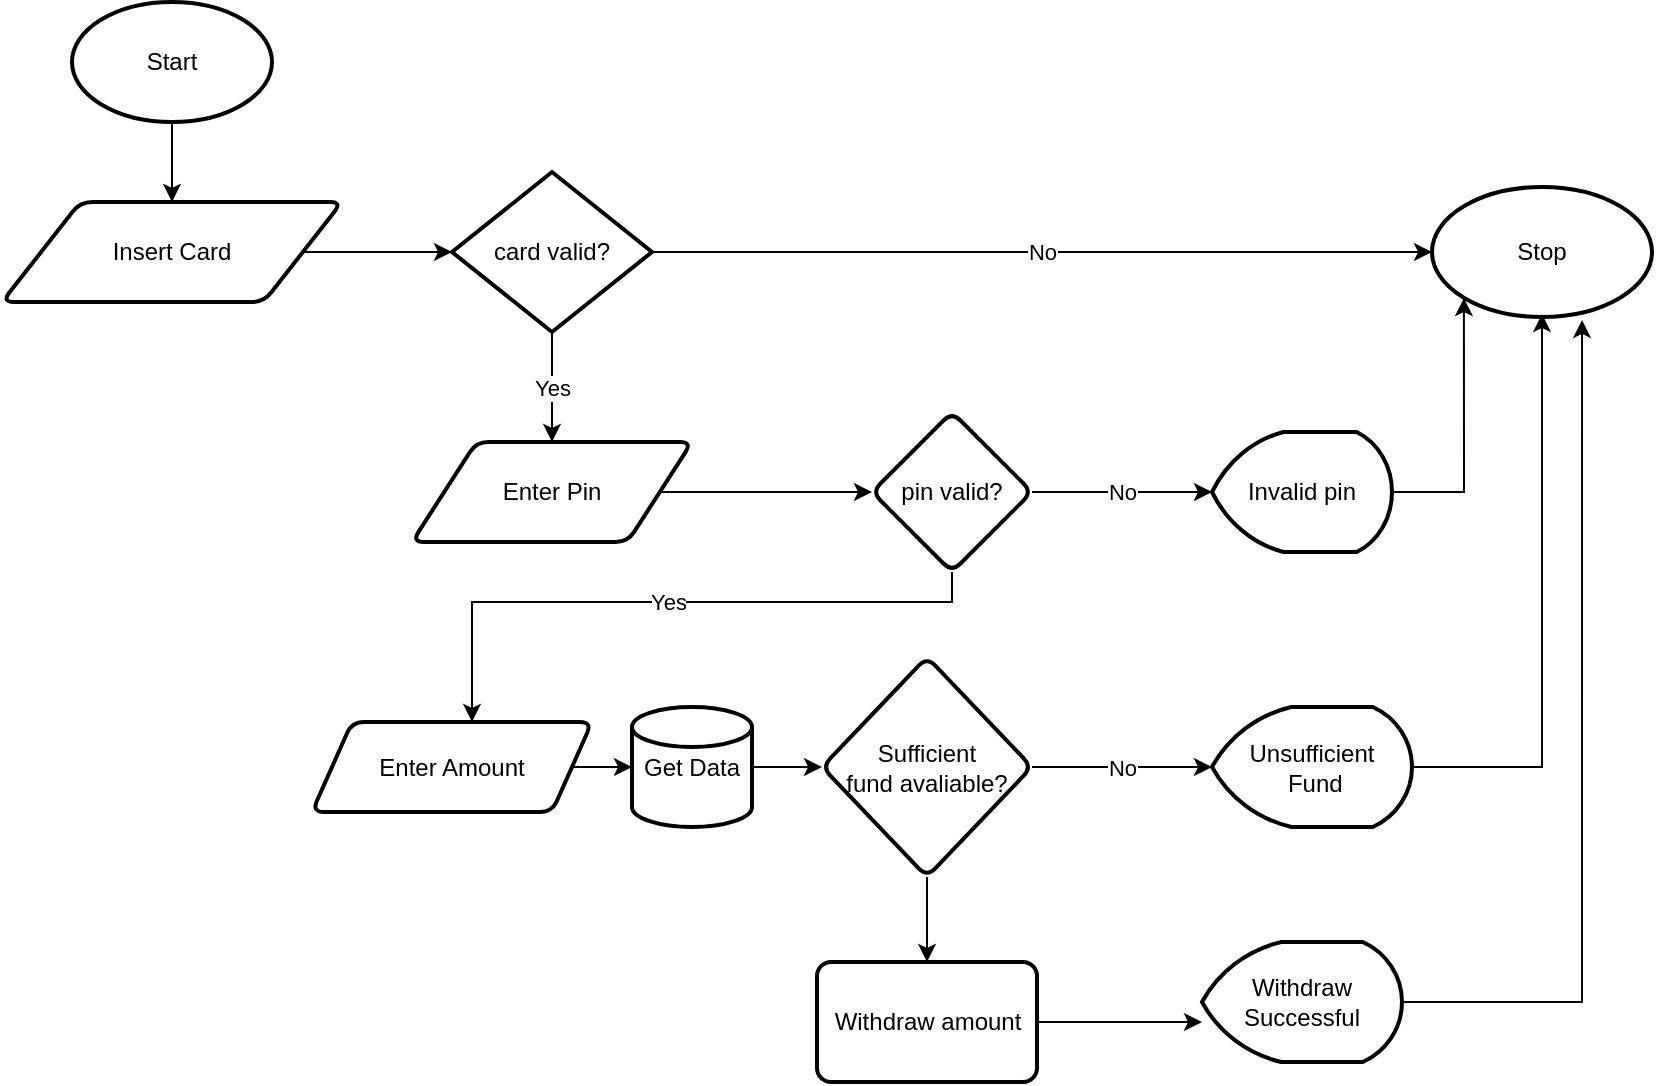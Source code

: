 <mxfile version="13.6.9" type="github">
  <diagram id="C5RBs43oDa-KdzZeNtuy" name="Page-1">
    <mxGraphModel dx="868" dy="460" grid="1" gridSize="10" guides="1" tooltips="1" connect="1" arrows="1" fold="1" page="1" pageScale="1" pageWidth="827" pageHeight="1169" math="0" shadow="0">
      <root>
        <mxCell id="WIyWlLk6GJQsqaUBKTNV-0" />
        <mxCell id="WIyWlLk6GJQsqaUBKTNV-1" parent="WIyWlLk6GJQsqaUBKTNV-0" />
        <mxCell id="HDI58LDTNux9zSKTDbZI-8" value="" style="edgeStyle=orthogonalEdgeStyle;rounded=0;orthogonalLoop=1;jettySize=auto;html=1;" edge="1" parent="WIyWlLk6GJQsqaUBKTNV-1" source="HDI58LDTNux9zSKTDbZI-0" target="HDI58LDTNux9zSKTDbZI-1">
          <mxGeometry relative="1" as="geometry" />
        </mxCell>
        <mxCell id="HDI58LDTNux9zSKTDbZI-0" value="Start" style="strokeWidth=2;html=1;shape=mxgraph.flowchart.start_1;whiteSpace=wrap;" vertex="1" parent="WIyWlLk6GJQsqaUBKTNV-1">
          <mxGeometry x="110" y="50" width="100" height="60" as="geometry" />
        </mxCell>
        <mxCell id="HDI58LDTNux9zSKTDbZI-3" value="" style="edgeStyle=orthogonalEdgeStyle;rounded=0;orthogonalLoop=1;jettySize=auto;html=1;" edge="1" parent="WIyWlLk6GJQsqaUBKTNV-1" source="HDI58LDTNux9zSKTDbZI-1" target="HDI58LDTNux9zSKTDbZI-2">
          <mxGeometry relative="1" as="geometry" />
        </mxCell>
        <mxCell id="HDI58LDTNux9zSKTDbZI-1" value="Insert Card" style="shape=parallelogram;html=1;strokeWidth=2;perimeter=parallelogramPerimeter;whiteSpace=wrap;rounded=1;arcSize=12;size=0.23;" vertex="1" parent="WIyWlLk6GJQsqaUBKTNV-1">
          <mxGeometry x="75" y="150" width="170" height="50" as="geometry" />
        </mxCell>
        <mxCell id="HDI58LDTNux9zSKTDbZI-7" value="No" style="edgeStyle=orthogonalEdgeStyle;rounded=0;orthogonalLoop=1;jettySize=auto;html=1;" edge="1" parent="WIyWlLk6GJQsqaUBKTNV-1" source="HDI58LDTNux9zSKTDbZI-2" target="HDI58LDTNux9zSKTDbZI-6">
          <mxGeometry relative="1" as="geometry" />
        </mxCell>
        <mxCell id="HDI58LDTNux9zSKTDbZI-12" value="Yes" style="edgeStyle=orthogonalEdgeStyle;rounded=0;orthogonalLoop=1;jettySize=auto;html=1;" edge="1" parent="WIyWlLk6GJQsqaUBKTNV-1" source="HDI58LDTNux9zSKTDbZI-2" target="HDI58LDTNux9zSKTDbZI-11">
          <mxGeometry relative="1" as="geometry" />
        </mxCell>
        <mxCell id="HDI58LDTNux9zSKTDbZI-2" value="card valid?" style="strokeWidth=2;html=1;shape=mxgraph.flowchart.decision;whiteSpace=wrap;" vertex="1" parent="WIyWlLk6GJQsqaUBKTNV-1">
          <mxGeometry x="300" y="135" width="100" height="80" as="geometry" />
        </mxCell>
        <mxCell id="HDI58LDTNux9zSKTDbZI-6" value="Stop" style="strokeWidth=2;html=1;shape=mxgraph.flowchart.start_2;whiteSpace=wrap;" vertex="1" parent="WIyWlLk6GJQsqaUBKTNV-1">
          <mxGeometry x="790" y="142.5" width="110" height="65" as="geometry" />
        </mxCell>
        <mxCell id="HDI58LDTNux9zSKTDbZI-14" value="" style="edgeStyle=orthogonalEdgeStyle;rounded=0;orthogonalLoop=1;jettySize=auto;html=1;" edge="1" parent="WIyWlLk6GJQsqaUBKTNV-1" source="HDI58LDTNux9zSKTDbZI-11" target="HDI58LDTNux9zSKTDbZI-13">
          <mxGeometry relative="1" as="geometry" />
        </mxCell>
        <mxCell id="HDI58LDTNux9zSKTDbZI-11" value="Enter Pin" style="shape=parallelogram;html=1;strokeWidth=2;perimeter=parallelogramPerimeter;whiteSpace=wrap;rounded=1;arcSize=12;size=0.23;" vertex="1" parent="WIyWlLk6GJQsqaUBKTNV-1">
          <mxGeometry x="280" y="270" width="140" height="50" as="geometry" />
        </mxCell>
        <mxCell id="HDI58LDTNux9zSKTDbZI-17" value="No" style="edgeStyle=orthogonalEdgeStyle;rounded=0;orthogonalLoop=1;jettySize=auto;html=1;" edge="1" parent="WIyWlLk6GJQsqaUBKTNV-1" source="HDI58LDTNux9zSKTDbZI-13" target="HDI58LDTNux9zSKTDbZI-16">
          <mxGeometry relative="1" as="geometry" />
        </mxCell>
        <mxCell id="HDI58LDTNux9zSKTDbZI-20" value="Yes" style="edgeStyle=orthogonalEdgeStyle;rounded=0;orthogonalLoop=1;jettySize=auto;html=1;" edge="1" parent="WIyWlLk6GJQsqaUBKTNV-1" source="HDI58LDTNux9zSKTDbZI-13" target="HDI58LDTNux9zSKTDbZI-19">
          <mxGeometry relative="1" as="geometry">
            <Array as="points">
              <mxPoint x="550" y="350" />
              <mxPoint x="310" y="350" />
            </Array>
          </mxGeometry>
        </mxCell>
        <mxCell id="HDI58LDTNux9zSKTDbZI-13" value="pin valid?" style="rhombus;whiteSpace=wrap;html=1;rounded=1;strokeWidth=2;arcSize=12;" vertex="1" parent="WIyWlLk6GJQsqaUBKTNV-1">
          <mxGeometry x="510" y="255" width="80" height="80" as="geometry" />
        </mxCell>
        <mxCell id="HDI58LDTNux9zSKTDbZI-18" style="edgeStyle=orthogonalEdgeStyle;rounded=0;orthogonalLoop=1;jettySize=auto;html=1;entryX=0.145;entryY=0.855;entryDx=0;entryDy=0;entryPerimeter=0;" edge="1" parent="WIyWlLk6GJQsqaUBKTNV-1" source="HDI58LDTNux9zSKTDbZI-16" target="HDI58LDTNux9zSKTDbZI-6">
          <mxGeometry relative="1" as="geometry">
            <Array as="points">
              <mxPoint x="806" y="295" />
            </Array>
          </mxGeometry>
        </mxCell>
        <mxCell id="HDI58LDTNux9zSKTDbZI-16" value="Invalid pin" style="strokeWidth=2;html=1;shape=mxgraph.flowchart.display;whiteSpace=wrap;" vertex="1" parent="WIyWlLk6GJQsqaUBKTNV-1">
          <mxGeometry x="680" y="265" width="90" height="60" as="geometry" />
        </mxCell>
        <mxCell id="HDI58LDTNux9zSKTDbZI-22" value="" style="edgeStyle=orthogonalEdgeStyle;rounded=0;orthogonalLoop=1;jettySize=auto;html=1;entryX=0;entryY=0.5;entryDx=0;entryDy=0;entryPerimeter=0;" edge="1" parent="WIyWlLk6GJQsqaUBKTNV-1" source="HDI58LDTNux9zSKTDbZI-19" target="HDI58LDTNux9zSKTDbZI-26">
          <mxGeometry relative="1" as="geometry" />
        </mxCell>
        <mxCell id="HDI58LDTNux9zSKTDbZI-19" value="Enter Amount" style="shape=parallelogram;perimeter=parallelogramPerimeter;whiteSpace=wrap;html=1;fixedSize=1;rounded=1;strokeWidth=2;arcSize=12;" vertex="1" parent="WIyWlLk6GJQsqaUBKTNV-1">
          <mxGeometry x="230" y="410" width="140" height="45" as="geometry" />
        </mxCell>
        <mxCell id="HDI58LDTNux9zSKTDbZI-24" value="No" style="edgeStyle=orthogonalEdgeStyle;rounded=0;orthogonalLoop=1;jettySize=auto;html=1;" edge="1" parent="WIyWlLk6GJQsqaUBKTNV-1" source="HDI58LDTNux9zSKTDbZI-21" target="HDI58LDTNux9zSKTDbZI-23">
          <mxGeometry relative="1" as="geometry" />
        </mxCell>
        <mxCell id="HDI58LDTNux9zSKTDbZI-32" value="" style="edgeStyle=orthogonalEdgeStyle;rounded=0;orthogonalLoop=1;jettySize=auto;html=1;" edge="1" parent="WIyWlLk6GJQsqaUBKTNV-1" source="HDI58LDTNux9zSKTDbZI-21" target="HDI58LDTNux9zSKTDbZI-31">
          <mxGeometry relative="1" as="geometry" />
        </mxCell>
        <mxCell id="HDI58LDTNux9zSKTDbZI-21" value="Sufficient &lt;br&gt;fund avaliable?" style="rhombus;whiteSpace=wrap;html=1;rounded=1;strokeWidth=2;arcSize=12;" vertex="1" parent="WIyWlLk6GJQsqaUBKTNV-1">
          <mxGeometry x="485" y="377.5" width="105" height="110" as="geometry" />
        </mxCell>
        <mxCell id="HDI58LDTNux9zSKTDbZI-25" value="" style="edgeStyle=orthogonalEdgeStyle;rounded=0;orthogonalLoop=1;jettySize=auto;html=1;" edge="1" parent="WIyWlLk6GJQsqaUBKTNV-1" source="HDI58LDTNux9zSKTDbZI-23">
          <mxGeometry relative="1" as="geometry">
            <mxPoint x="845" y="206" as="targetPoint" />
            <Array as="points">
              <mxPoint x="845" y="433" />
              <mxPoint x="845" y="206" />
            </Array>
          </mxGeometry>
        </mxCell>
        <mxCell id="HDI58LDTNux9zSKTDbZI-23" value="Unsufficient&lt;br&gt;&amp;nbsp;Fund" style="strokeWidth=2;html=1;shape=mxgraph.flowchart.display;whiteSpace=wrap;" vertex="1" parent="WIyWlLk6GJQsqaUBKTNV-1">
          <mxGeometry x="680" y="402.5" width="100" height="60" as="geometry" />
        </mxCell>
        <mxCell id="HDI58LDTNux9zSKTDbZI-27" value="" style="edgeStyle=orthogonalEdgeStyle;rounded=0;orthogonalLoop=1;jettySize=auto;html=1;" edge="1" parent="WIyWlLk6GJQsqaUBKTNV-1" source="HDI58LDTNux9zSKTDbZI-26" target="HDI58LDTNux9zSKTDbZI-21">
          <mxGeometry relative="1" as="geometry" />
        </mxCell>
        <mxCell id="HDI58LDTNux9zSKTDbZI-26" value="Get Data" style="strokeWidth=2;html=1;shape=mxgraph.flowchart.database;whiteSpace=wrap;" vertex="1" parent="WIyWlLk6GJQsqaUBKTNV-1">
          <mxGeometry x="390" y="402.5" width="60" height="60" as="geometry" />
        </mxCell>
        <mxCell id="HDI58LDTNux9zSKTDbZI-33" value="" style="edgeStyle=orthogonalEdgeStyle;rounded=0;orthogonalLoop=1;jettySize=auto;html=1;" edge="1" parent="WIyWlLk6GJQsqaUBKTNV-1" source="HDI58LDTNux9zSKTDbZI-31" target="HDI58LDTNux9zSKTDbZI-36">
          <mxGeometry relative="1" as="geometry">
            <mxPoint x="660" y="560" as="targetPoint" />
            <Array as="points">
              <mxPoint x="640" y="560" />
              <mxPoint x="640" y="560" />
            </Array>
          </mxGeometry>
        </mxCell>
        <mxCell id="HDI58LDTNux9zSKTDbZI-31" value="Withdraw amount" style="rounded=1;whiteSpace=wrap;html=1;absoluteArcSize=1;arcSize=14;strokeWidth=2;" vertex="1" parent="WIyWlLk6GJQsqaUBKTNV-1">
          <mxGeometry x="482.5" y="530" width="110" height="60" as="geometry" />
        </mxCell>
        <mxCell id="HDI58LDTNux9zSKTDbZI-37" style="edgeStyle=orthogonalEdgeStyle;rounded=0;orthogonalLoop=1;jettySize=auto;html=1;entryX=0.682;entryY=1.023;entryDx=0;entryDy=0;entryPerimeter=0;" edge="1" parent="WIyWlLk6GJQsqaUBKTNV-1" source="HDI58LDTNux9zSKTDbZI-36" target="HDI58LDTNux9zSKTDbZI-6">
          <mxGeometry relative="1" as="geometry">
            <mxPoint x="890" y="220" as="targetPoint" />
            <Array as="points">
              <mxPoint x="865" y="550" />
            </Array>
          </mxGeometry>
        </mxCell>
        <mxCell id="HDI58LDTNux9zSKTDbZI-36" value="Withdraw Successful" style="strokeWidth=2;html=1;shape=mxgraph.flowchart.display;whiteSpace=wrap;" vertex="1" parent="WIyWlLk6GJQsqaUBKTNV-1">
          <mxGeometry x="675" y="520" width="100" height="60" as="geometry" />
        </mxCell>
      </root>
    </mxGraphModel>
  </diagram>
</mxfile>
